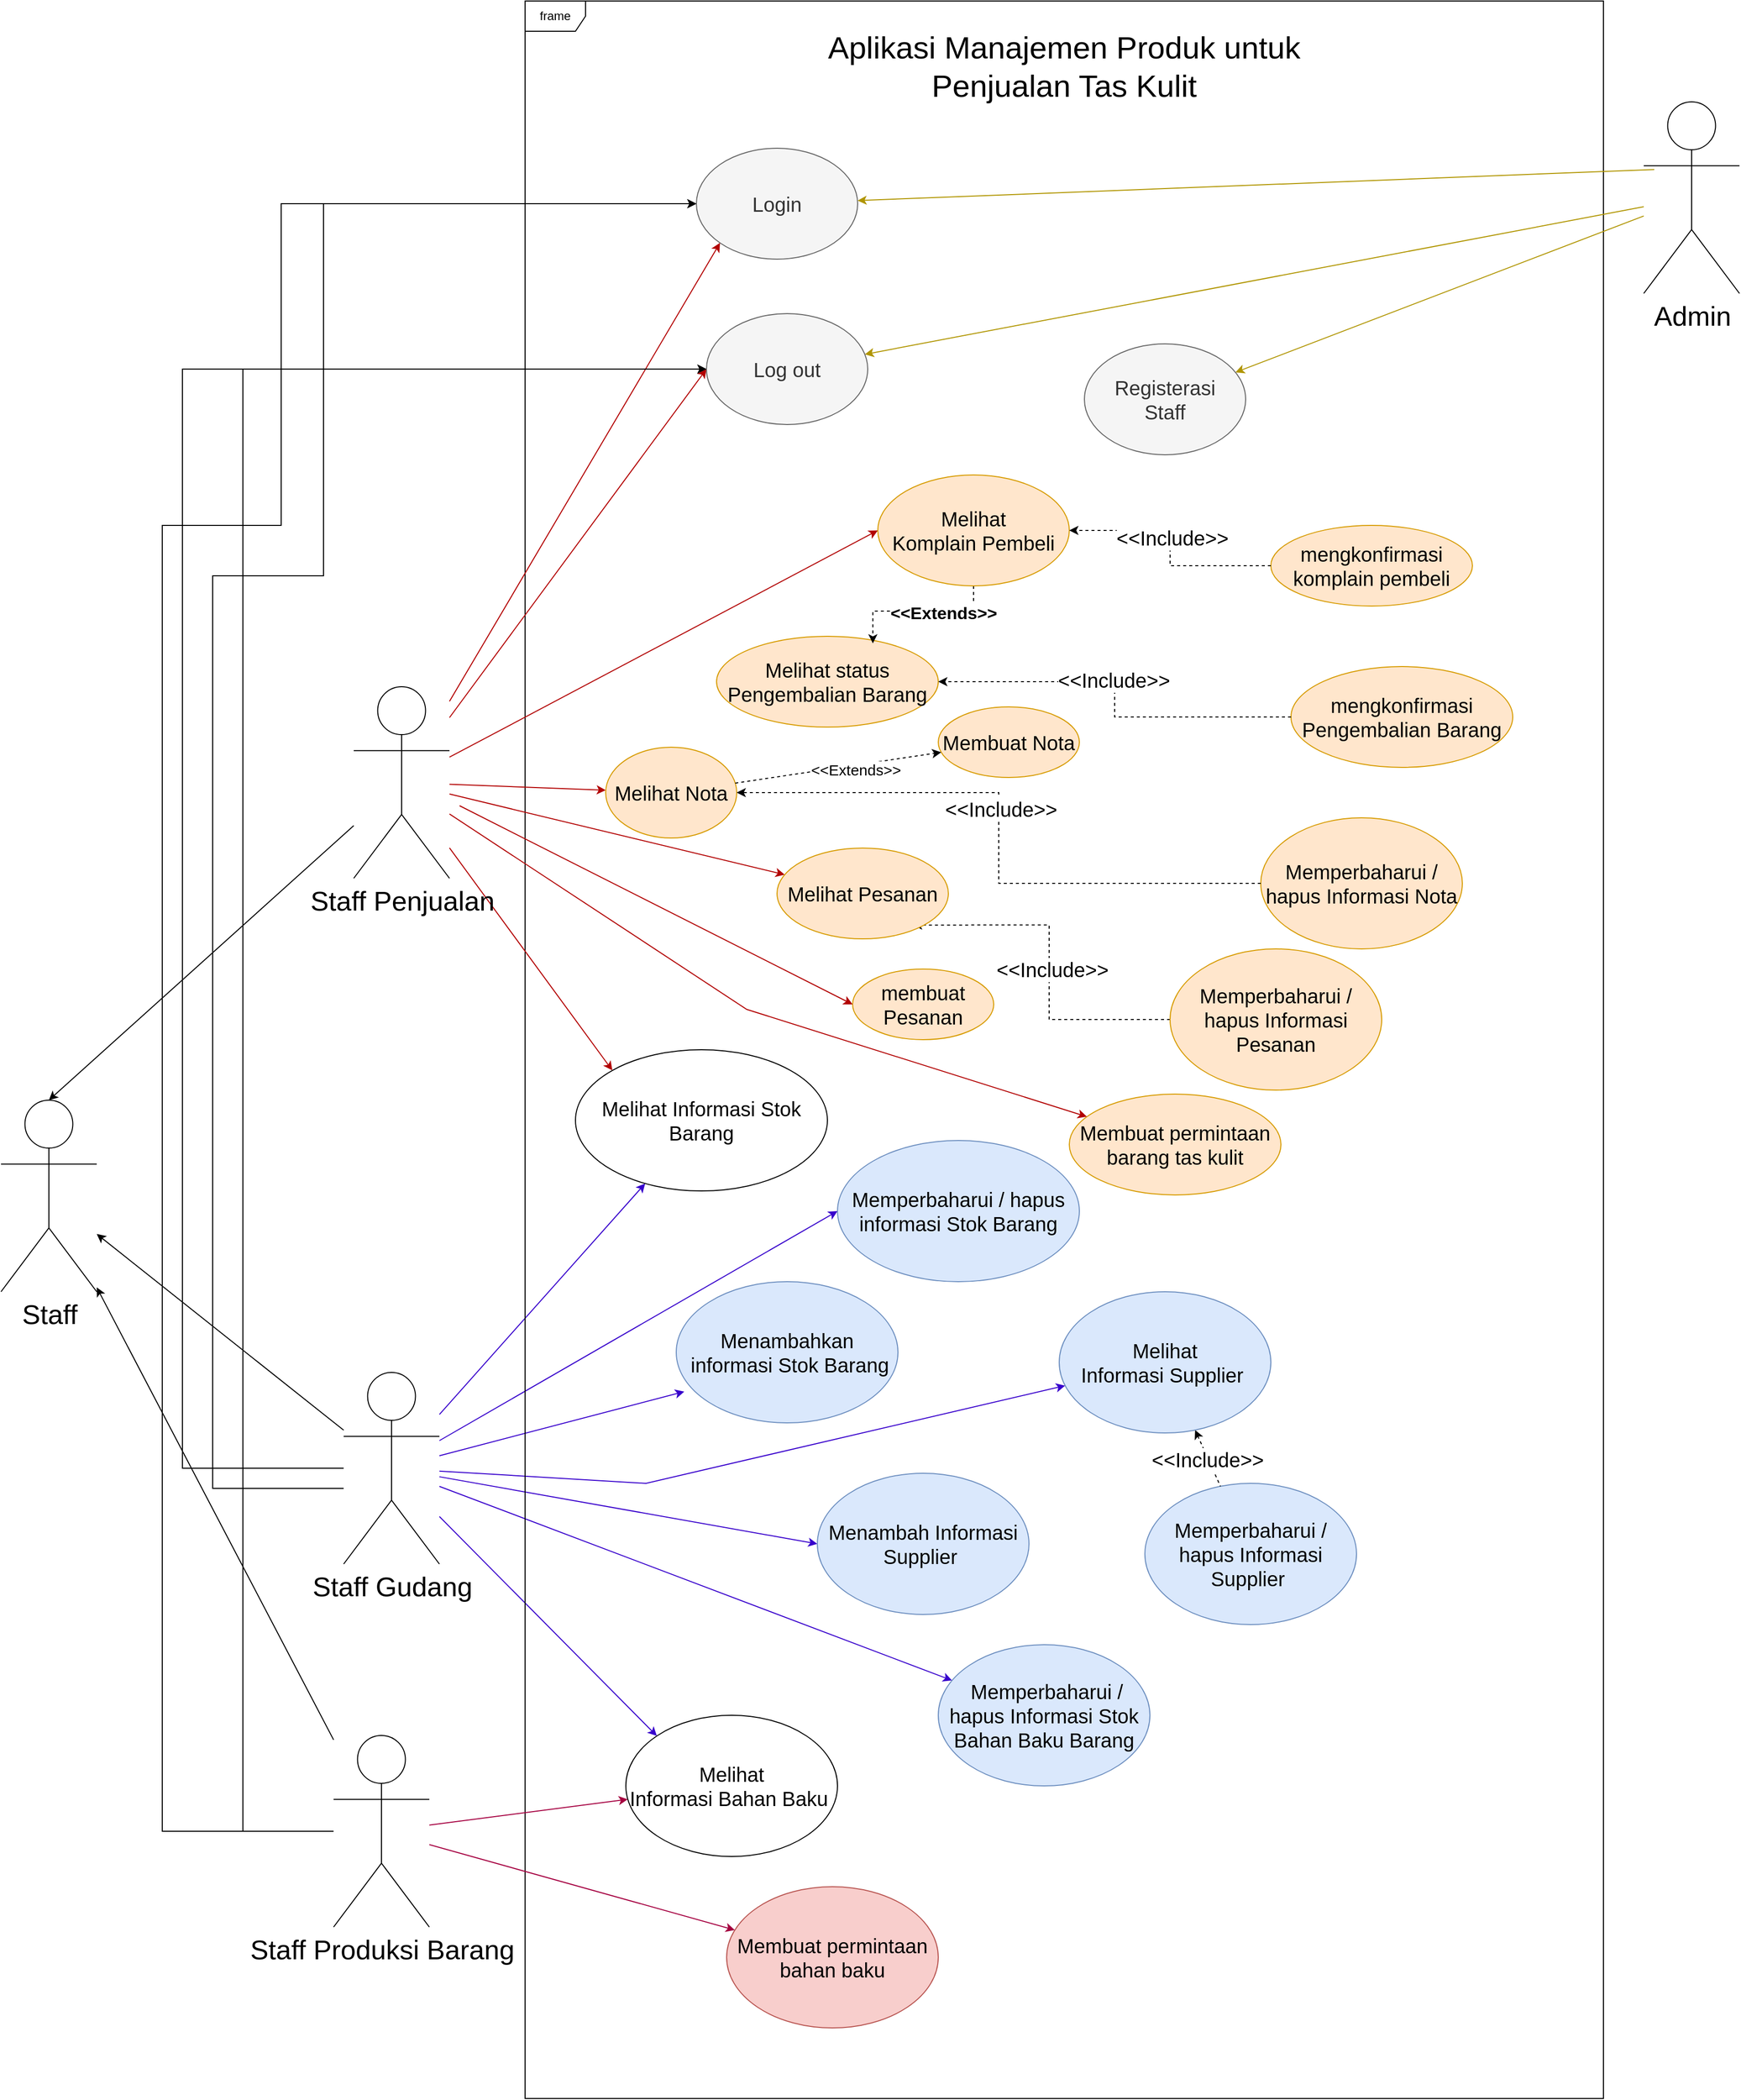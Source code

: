 <mxfile version="21.5.0" type="github">
  <diagram name="Page-1" id="xjvxwk_3kaTPLV7VPJxn">
    <mxGraphModel dx="1687" dy="1738" grid="1" gridSize="10" guides="1" tooltips="1" connect="1" arrows="1" fold="1" page="1" pageScale="1" pageWidth="1169" pageHeight="827" math="0" shadow="0">
      <root>
        <mxCell id="0" />
        <mxCell id="1" parent="0" />
        <mxCell id="IXw6Qi-PNi6ADlv29cn4-34" style="rounded=0;orthogonalLoop=1;jettySize=auto;html=1;fillColor=#6a00ff;strokeColor=#3700CC;" parent="1" source="IXw6Qi-PNi6ADlv29cn4-1" target="IXw6Qi-PNi6ADlv29cn4-30" edge="1">
          <mxGeometry relative="1" as="geometry">
            <Array as="points">
              <mxPoint x="760" y="710" />
            </Array>
          </mxGeometry>
        </mxCell>
        <mxCell id="IXw6Qi-PNi6ADlv29cn4-37" style="rounded=0;orthogonalLoop=1;jettySize=auto;html=1;entryX=0;entryY=0.5;entryDx=0;entryDy=0;fillColor=#6a00ff;strokeColor=#3700CC;" parent="1" source="IXw6Qi-PNi6ADlv29cn4-1" target="IXw6Qi-PNi6ADlv29cn4-35" edge="1">
          <mxGeometry relative="1" as="geometry" />
        </mxCell>
        <mxCell id="IXw6Qi-PNi6ADlv29cn4-61" style="edgeStyle=none;rounded=0;orthogonalLoop=1;jettySize=auto;html=1;fillColor=#6a00ff;strokeColor=#3700CC;" parent="1" source="IXw6Qi-PNi6ADlv29cn4-1" target="IXw6Qi-PNi6ADlv29cn4-49" edge="1">
          <mxGeometry relative="1" as="geometry" />
        </mxCell>
        <mxCell id="IXw6Qi-PNi6ADlv29cn4-66" style="edgeStyle=none;rounded=0;orthogonalLoop=1;jettySize=auto;html=1;entryX=0;entryY=0;entryDx=0;entryDy=0;fillColor=#6a00ff;strokeColor=#3700CC;" parent="1" source="IXw6Qi-PNi6ADlv29cn4-1" target="IXw6Qi-PNi6ADlv29cn4-50" edge="1">
          <mxGeometry relative="1" as="geometry" />
        </mxCell>
        <mxCell id="IXw6Qi-PNi6ADlv29cn4-67" style="edgeStyle=orthogonalEdgeStyle;rounded=0;orthogonalLoop=1;jettySize=auto;html=1;" parent="1" source="IXw6Qi-PNi6ADlv29cn4-1" target="IXw6Qi-PNi6ADlv29cn4-13" edge="1">
          <mxGeometry relative="1" as="geometry">
            <Array as="points">
              <mxPoint x="330" y="715" />
              <mxPoint x="330" y="-190" />
              <mxPoint x="440" y="-190" />
              <mxPoint x="440" y="-559" />
            </Array>
          </mxGeometry>
        </mxCell>
        <mxCell id="IXw6Qi-PNi6ADlv29cn4-69" style="edgeStyle=none;rounded=0;orthogonalLoop=1;jettySize=auto;html=1;entryX=0.036;entryY=0.779;entryDx=0;entryDy=0;fillColor=#6a00ff;strokeColor=#3700CC;entryPerimeter=0;" parent="1" source="IXw6Qi-PNi6ADlv29cn4-1" target="IXw6Qi-PNi6ADlv29cn4-68" edge="1">
          <mxGeometry relative="1" as="geometry" />
        </mxCell>
        <mxCell id="IXw6Qi-PNi6ADlv29cn4-82" style="edgeStyle=elbowEdgeStyle;rounded=0;orthogonalLoop=1;jettySize=auto;html=1;" parent="1" source="IXw6Qi-PNi6ADlv29cn4-1" target="IXw6Qi-PNi6ADlv29cn4-80" edge="1">
          <mxGeometry relative="1" as="geometry">
            <Array as="points">
              <mxPoint x="300" y="200" />
            </Array>
          </mxGeometry>
        </mxCell>
        <mxCell id="ZU9HFq3ehsjZUplSAfVW-4" style="rounded=0;orthogonalLoop=1;jettySize=auto;html=1;fillColor=#6a00ff;strokeColor=#3700CC;" parent="1" source="IXw6Qi-PNi6ADlv29cn4-1" target="IXw6Qi-PNi6ADlv29cn4-28" edge="1">
          <mxGeometry relative="1" as="geometry" />
        </mxCell>
        <mxCell id="ZU9HFq3ehsjZUplSAfVW-11" style="rounded=0;orthogonalLoop=1;jettySize=auto;html=1;entryX=0;entryY=0.5;entryDx=0;entryDy=0;fillColor=#6a00ff;strokeColor=#3700CC;" parent="1" source="IXw6Qi-PNi6ADlv29cn4-1" target="IXw6Qi-PNi6ADlv29cn4-25" edge="1">
          <mxGeometry relative="1" as="geometry" />
        </mxCell>
        <mxCell id="9e4sZm5anjRUrG5Lg-NS-45" style="rounded=0;orthogonalLoop=1;jettySize=auto;html=1;" parent="1" source="IXw6Qi-PNi6ADlv29cn4-1" target="9e4sZm5anjRUrG5Lg-NS-40" edge="1">
          <mxGeometry relative="1" as="geometry" />
        </mxCell>
        <mxCell id="IXw6Qi-PNi6ADlv29cn4-1" value="Staff Gudang" style="shape=umlActor;verticalLabelPosition=bottom;verticalAlign=top;html=1;fontSize=27;" parent="1" vertex="1">
          <mxGeometry x="460" y="600" width="95" height="190" as="geometry" />
        </mxCell>
        <mxCell id="IXw6Qi-PNi6ADlv29cn4-6" value="frame" style="shape=umlFrame;whiteSpace=wrap;html=1;pointerEvents=0;" parent="1" vertex="1">
          <mxGeometry x="640" y="-760" width="1070" height="2080" as="geometry" />
        </mxCell>
        <mxCell id="IXw6Qi-PNi6ADlv29cn4-13" value="Login" style="ellipse;whiteSpace=wrap;html=1;fontSize=20;fillColor=#f5f5f5;fontColor=#333333;strokeColor=#666666;" parent="1" vertex="1">
          <mxGeometry x="810" y="-614" width="160" height="110" as="geometry" />
        </mxCell>
        <mxCell id="IXw6Qi-PNi6ADlv29cn4-53" style="edgeStyle=none;rounded=0;orthogonalLoop=1;jettySize=auto;html=1;entryX=0;entryY=1;entryDx=0;entryDy=0;fillColor=#e51400;strokeColor=#B20000;" parent="1" source="IXw6Qi-PNi6ADlv29cn4-23" target="IXw6Qi-PNi6ADlv29cn4-13" edge="1">
          <mxGeometry relative="1" as="geometry" />
        </mxCell>
        <mxCell id="IXw6Qi-PNi6ADlv29cn4-64" style="edgeStyle=none;rounded=0;orthogonalLoop=1;jettySize=auto;html=1;entryX=0;entryY=0;entryDx=0;entryDy=0;fillColor=#e51400;strokeColor=#B20000;" parent="1" source="IXw6Qi-PNi6ADlv29cn4-23" target="IXw6Qi-PNi6ADlv29cn4-49" edge="1">
          <mxGeometry relative="1" as="geometry" />
        </mxCell>
        <mxCell id="IXw6Qi-PNi6ADlv29cn4-74" style="edgeStyle=none;rounded=0;orthogonalLoop=1;jettySize=auto;html=1;entryX=0;entryY=0.5;entryDx=0;entryDy=0;fillColor=#e51400;strokeColor=#B20000;" parent="1" source="IXw6Qi-PNi6ADlv29cn4-23" target="IXw6Qi-PNi6ADlv29cn4-73" edge="1">
          <mxGeometry relative="1" as="geometry" />
        </mxCell>
        <mxCell id="IXw6Qi-PNi6ADlv29cn4-76" style="edgeStyle=none;rounded=0;orthogonalLoop=1;jettySize=auto;html=1;fillColor=#e51400;strokeColor=#B20000;" parent="1" source="IXw6Qi-PNi6ADlv29cn4-23" target="IXw6Qi-PNi6ADlv29cn4-71" edge="1">
          <mxGeometry relative="1" as="geometry" />
        </mxCell>
        <mxCell id="IXw6Qi-PNi6ADlv29cn4-77" style="edgeStyle=none;rounded=0;orthogonalLoop=1;jettySize=auto;html=1;fillColor=#e51400;strokeColor=#B20000;" parent="1" source="IXw6Qi-PNi6ADlv29cn4-23" target="IXw6Qi-PNi6ADlv29cn4-70" edge="1">
          <mxGeometry relative="1" as="geometry" />
        </mxCell>
        <mxCell id="IXw6Qi-PNi6ADlv29cn4-81" style="edgeStyle=none;rounded=0;orthogonalLoop=1;jettySize=auto;html=1;entryX=0;entryY=0.5;entryDx=0;entryDy=0;fillColor=#e51400;strokeColor=#B20000;" parent="1" source="IXw6Qi-PNi6ADlv29cn4-23" target="IXw6Qi-PNi6ADlv29cn4-80" edge="1">
          <mxGeometry relative="1" as="geometry" />
        </mxCell>
        <mxCell id="9e4sZm5anjRUrG5Lg-NS-44" style="rounded=0;orthogonalLoop=1;jettySize=auto;html=1;entryX=0.5;entryY=0;entryDx=0;entryDy=0;entryPerimeter=0;" parent="1" source="IXw6Qi-PNi6ADlv29cn4-23" target="9e4sZm5anjRUrG5Lg-NS-40" edge="1">
          <mxGeometry relative="1" as="geometry" />
        </mxCell>
        <mxCell id="IXw6Qi-PNi6ADlv29cn4-23" value="Staff Penjualan" style="shape=umlActor;verticalLabelPosition=bottom;verticalAlign=top;html=1;fontSize=27;" parent="1" vertex="1">
          <mxGeometry x="470" y="-80" width="95" height="190" as="geometry" />
        </mxCell>
        <mxCell id="IXw6Qi-PNi6ADlv29cn4-55" style="edgeStyle=orthogonalEdgeStyle;rounded=0;orthogonalLoop=1;jettySize=auto;html=1;" parent="1" source="IXw6Qi-PNi6ADlv29cn4-24" target="IXw6Qi-PNi6ADlv29cn4-13" edge="1">
          <mxGeometry relative="1" as="geometry">
            <Array as="points">
              <mxPoint x="280" y="1055" />
              <mxPoint x="280" y="-240" />
              <mxPoint x="398" y="-240" />
              <mxPoint x="398" y="-559" />
            </Array>
          </mxGeometry>
        </mxCell>
        <mxCell id="IXw6Qi-PNi6ADlv29cn4-65" style="edgeStyle=none;rounded=0;orthogonalLoop=1;jettySize=auto;html=1;fillColor=#d80073;strokeColor=#A50040;" parent="1" source="IXw6Qi-PNi6ADlv29cn4-24" target="IXw6Qi-PNi6ADlv29cn4-50" edge="1">
          <mxGeometry relative="1" as="geometry" />
        </mxCell>
        <mxCell id="IXw6Qi-PNi6ADlv29cn4-83" style="edgeStyle=elbowEdgeStyle;rounded=0;orthogonalLoop=1;jettySize=auto;html=1;" parent="1" source="IXw6Qi-PNi6ADlv29cn4-24" target="IXw6Qi-PNi6ADlv29cn4-80" edge="1">
          <mxGeometry relative="1" as="geometry">
            <Array as="points">
              <mxPoint x="360" y="370" />
            </Array>
          </mxGeometry>
        </mxCell>
        <mxCell id="9e4sZm5anjRUrG5Lg-NS-46" style="rounded=0;orthogonalLoop=1;jettySize=auto;html=1;" parent="1" source="IXw6Qi-PNi6ADlv29cn4-24" target="9e4sZm5anjRUrG5Lg-NS-40" edge="1">
          <mxGeometry relative="1" as="geometry" />
        </mxCell>
        <mxCell id="IXw6Qi-PNi6ADlv29cn4-24" value="Staff Produksi Barang" style="shape=umlActor;verticalLabelPosition=bottom;verticalAlign=top;html=1;fontSize=27;" parent="1" vertex="1">
          <mxGeometry x="450" y="960" width="95" height="190" as="geometry" />
        </mxCell>
        <mxCell id="IXw6Qi-PNi6ADlv29cn4-25" value="Memperbaharui&amp;nbsp;/ hapus informasi Stok Barang" style="ellipse;whiteSpace=wrap;html=1;fontSize=20;fillColor=#dae8fc;strokeColor=#6c8ebf;" parent="1" vertex="1">
          <mxGeometry x="950" y="370" width="240" height="140" as="geometry" />
        </mxCell>
        <mxCell id="IXw6Qi-PNi6ADlv29cn4-27" value="Aplikasi Manajemen Produk untuk Penjualan Tas Kulit" style="text;html=1;strokeColor=none;fillColor=none;align=center;verticalAlign=middle;whiteSpace=wrap;rounded=0;fontSize=31;" parent="1" vertex="1">
          <mxGeometry x="910" y="-710" width="530" height="30" as="geometry" />
        </mxCell>
        <mxCell id="IXw6Qi-PNi6ADlv29cn4-28" value="&amp;nbsp;Memperbaharui&amp;nbsp;/ hapus Informasi Stok Bahan Baku Barang" style="ellipse;whiteSpace=wrap;html=1;fontSize=20;fillColor=#dae8fc;strokeColor=#6c8ebf;" parent="1" vertex="1">
          <mxGeometry x="1050" y="870" width="210" height="140" as="geometry" />
        </mxCell>
        <mxCell id="IXw6Qi-PNi6ADlv29cn4-29" value="Memperbaharui / hapus Informasi Supplier&amp;nbsp;" style="ellipse;whiteSpace=wrap;html=1;fontSize=20;fillColor=#dae8fc;strokeColor=#6c8ebf;" parent="1" vertex="1">
          <mxGeometry x="1255" y="710" width="210" height="140" as="geometry" />
        </mxCell>
        <mxCell id="IXw6Qi-PNi6ADlv29cn4-43" value="&lt;font style=&quot;font-size: 20px;&quot;&gt;&amp;lt;&amp;lt;Include&amp;gt;&amp;gt;&lt;/font&gt;" style="edgeStyle=none;rounded=0;orthogonalLoop=1;jettySize=auto;html=1;dashed=1;endArrow=none;endFill=0;startArrow=classic;startFill=1;" parent="1" source="IXw6Qi-PNi6ADlv29cn4-30" target="IXw6Qi-PNi6ADlv29cn4-29" edge="1">
          <mxGeometry x="-0.01" y="-2" relative="1" as="geometry">
            <Array as="points" />
            <mxPoint x="1" as="offset" />
          </mxGeometry>
        </mxCell>
        <mxCell id="IXw6Qi-PNi6ADlv29cn4-30" value="Melihat&lt;br&gt;Informasi Supplier&amp;nbsp;" style="ellipse;whiteSpace=wrap;html=1;fontSize=20;fillColor=#dae8fc;strokeColor=#6c8ebf;" parent="1" vertex="1">
          <mxGeometry x="1170" y="520" width="210" height="140" as="geometry" />
        </mxCell>
        <mxCell id="IXw6Qi-PNi6ADlv29cn4-49" value="Melihat Informasi Stok Barang" style="ellipse;whiteSpace=wrap;html=1;fontSize=20;" parent="1" vertex="1">
          <mxGeometry x="690" y="280" width="250" height="140" as="geometry" />
        </mxCell>
        <mxCell id="IXw6Qi-PNi6ADlv29cn4-50" value="Melihat&lt;br&gt;Informasi Bahan Baku&amp;nbsp;" style="ellipse;whiteSpace=wrap;html=1;fontSize=20;" parent="1" vertex="1">
          <mxGeometry x="740" y="940" width="210" height="140" as="geometry" />
        </mxCell>
        <mxCell id="IXw6Qi-PNi6ADlv29cn4-79" style="edgeStyle=none;rounded=0;orthogonalLoop=1;jettySize=auto;html=1;fillColor=#e3c800;strokeColor=#B09500;" parent="1" source="IXw6Qi-PNi6ADlv29cn4-56" target="IXw6Qi-PNi6ADlv29cn4-78" edge="1">
          <mxGeometry relative="1" as="geometry" />
        </mxCell>
        <mxCell id="ZU9HFq3ehsjZUplSAfVW-8" style="rounded=0;orthogonalLoop=1;jettySize=auto;html=1;fillColor=#e3c800;strokeColor=#B09500;" parent="1" source="IXw6Qi-PNi6ADlv29cn4-56" target="IXw6Qi-PNi6ADlv29cn4-80" edge="1">
          <mxGeometry relative="1" as="geometry" />
        </mxCell>
        <mxCell id="IXw6Qi-PNi6ADlv29cn4-56" value="Admin" style="shape=umlActor;verticalLabelPosition=bottom;verticalAlign=top;html=1;fontSize=27;" parent="1" vertex="1">
          <mxGeometry x="1750" y="-660" width="95" height="190" as="geometry" />
        </mxCell>
        <mxCell id="IXw6Qi-PNi6ADlv29cn4-68" value="Menambahkan&lt;br&gt;&amp;nbsp;informasi Stok Barang" style="ellipse;whiteSpace=wrap;html=1;fontSize=20;fillColor=#dae8fc;strokeColor=#6c8ebf;" parent="1" vertex="1">
          <mxGeometry x="790" y="510" width="220" height="140" as="geometry" />
        </mxCell>
        <mxCell id="IXw6Qi-PNi6ADlv29cn4-71" value="Melihat Nota" style="ellipse;whiteSpace=wrap;html=1;fontSize=20;fillColor=#ffe6cc;strokeColor=#d79b00;" parent="1" vertex="1">
          <mxGeometry x="720" y="-20" width="130" height="90" as="geometry" />
        </mxCell>
        <mxCell id="IXw6Qi-PNi6ADlv29cn4-72" value="Melihat status Pengembalian Barang" style="ellipse;whiteSpace=wrap;html=1;fontSize=20;fillColor=#ffe6cc;strokeColor=#d79b00;" parent="1" vertex="1">
          <mxGeometry x="830" y="-130" width="220" height="90" as="geometry" />
        </mxCell>
        <mxCell id="sp5UHCxgLKAjH49ryfdU-2" style="edgeStyle=orthogonalEdgeStyle;rounded=0;orthogonalLoop=1;jettySize=auto;html=1;entryX=0.705;entryY=0.078;entryDx=0;entryDy=0;entryPerimeter=0;dashed=1;" edge="1" parent="1" source="IXw6Qi-PNi6ADlv29cn4-73" target="IXw6Qi-PNi6ADlv29cn4-72">
          <mxGeometry relative="1" as="geometry" />
        </mxCell>
        <mxCell id="sp5UHCxgLKAjH49ryfdU-3" value="&amp;lt;&amp;lt;Extends&amp;gt;&amp;gt;" style="edgeLabel;html=1;align=center;verticalAlign=middle;resizable=0;points=[];fontStyle=1;fontSize=17;" vertex="1" connectable="0" parent="sp5UHCxgLKAjH49ryfdU-2">
          <mxGeometry x="-0.299" y="3" relative="1" as="geometry">
            <mxPoint as="offset" />
          </mxGeometry>
        </mxCell>
        <mxCell id="IXw6Qi-PNi6ADlv29cn4-73" value="Melihat &lt;br&gt;Komplain Pembeli" style="ellipse;whiteSpace=wrap;html=1;fontSize=20;fillColor=#ffe6cc;strokeColor=#d79b00;" parent="1" vertex="1">
          <mxGeometry x="990" y="-290" width="190" height="110" as="geometry" />
        </mxCell>
        <mxCell id="IXw6Qi-PNi6ADlv29cn4-78" value="Registerasi &lt;br&gt;Staff" style="ellipse;whiteSpace=wrap;html=1;fontSize=20;fillColor=#f5f5f5;fontColor=#333333;strokeColor=#666666;" parent="1" vertex="1">
          <mxGeometry x="1195" y="-420" width="160" height="110" as="geometry" />
        </mxCell>
        <mxCell id="IXw6Qi-PNi6ADlv29cn4-80" value="Log out" style="ellipse;whiteSpace=wrap;html=1;fontSize=20;fillColor=#f5f5f5;fontColor=#333333;strokeColor=#666666;" parent="1" vertex="1">
          <mxGeometry x="820" y="-450" width="160" height="110" as="geometry" />
        </mxCell>
        <mxCell id="ZU9HFq3ehsjZUplSAfVW-5" style="edgeStyle=none;rounded=0;orthogonalLoop=1;jettySize=auto;html=1;exitX=0.11;exitY=0.353;exitDx=0;exitDy=0;exitPerimeter=0;fillColor=#e3c800;strokeColor=#B09500;" parent="1" source="IXw6Qi-PNi6ADlv29cn4-56" target="IXw6Qi-PNi6ADlv29cn4-13" edge="1">
          <mxGeometry relative="1" as="geometry">
            <mxPoint x="2010" y="-559" as="sourcePoint" />
            <mxPoint x="1562" y="-409" as="targetPoint" />
          </mxGeometry>
        </mxCell>
        <mxCell id="9e4sZm5anjRUrG5Lg-NS-4" style="edgeStyle=orthogonalEdgeStyle;rounded=0;orthogonalLoop=1;jettySize=auto;html=1;entryX=0.794;entryY=0.848;entryDx=0;entryDy=0;entryPerimeter=0;dashed=1;" parent="1" source="9e4sZm5anjRUrG5Lg-NS-1" target="IXw6Qi-PNi6ADlv29cn4-70" edge="1">
          <mxGeometry relative="1" as="geometry">
            <Array as="points">
              <mxPoint x="1160" y="250" />
              <mxPoint x="1160" y="156" />
            </Array>
          </mxGeometry>
        </mxCell>
        <mxCell id="9e4sZm5anjRUrG5Lg-NS-5" value="&amp;lt;&amp;lt;Include&amp;gt;&amp;gt;" style="edgeLabel;html=1;align=center;verticalAlign=middle;resizable=0;points=[];fontSize=20;" parent="9e4sZm5anjRUrG5Lg-NS-4" vertex="1" connectable="0">
          <mxGeometry x="0.095" y="-2" relative="1" as="geometry">
            <mxPoint x="1" y="21" as="offset" />
          </mxGeometry>
        </mxCell>
        <mxCell id="9e4sZm5anjRUrG5Lg-NS-1" value="Memperbaharui / hapus Informasi Pesanan " style="ellipse;whiteSpace=wrap;html=1;fontSize=20;fillColor=#ffe6cc;strokeColor=#d79b00;" parent="1" vertex="1">
          <mxGeometry x="1280" y="180" width="210" height="140" as="geometry" />
        </mxCell>
        <mxCell id="9e4sZm5anjRUrG5Lg-NS-6" value="Memperbaharui / hapus Informasi Nota " style="ellipse;whiteSpace=wrap;html=1;fontSize=20;fillColor=#ffe6cc;strokeColor=#d79b00;" parent="1" vertex="1">
          <mxGeometry x="1370" y="50" width="200" height="130" as="geometry" />
        </mxCell>
        <mxCell id="9e4sZm5anjRUrG5Lg-NS-8" style="edgeStyle=orthogonalEdgeStyle;rounded=0;orthogonalLoop=1;jettySize=auto;html=1;dashed=1;exitX=0;exitY=0.5;exitDx=0;exitDy=0;" parent="1" source="9e4sZm5anjRUrG5Lg-NS-6" target="IXw6Qi-PNi6ADlv29cn4-71" edge="1">
          <mxGeometry relative="1" as="geometry">
            <mxPoint x="1337.5" y="-18.25" as="sourcePoint" />
            <mxPoint x="1182.5" y="-82.25" as="targetPoint" />
          </mxGeometry>
        </mxCell>
        <mxCell id="9e4sZm5anjRUrG5Lg-NS-9" value="&amp;lt;&amp;lt;Include&amp;gt;&amp;gt;" style="edgeLabel;html=1;align=center;verticalAlign=middle;resizable=0;points=[];fontSize=20;" parent="9e4sZm5anjRUrG5Lg-NS-8" vertex="1" connectable="0">
          <mxGeometry x="0.095" y="-2" relative="1" as="geometry">
            <mxPoint as="offset" />
          </mxGeometry>
        </mxCell>
        <mxCell id="9e4sZm5anjRUrG5Lg-NS-10" value="mengkonfirmasi komplain pembeli" style="ellipse;whiteSpace=wrap;html=1;fontSize=20;fillColor=#ffe6cc;strokeColor=#d79b00;" parent="1" vertex="1">
          <mxGeometry x="1380" y="-240" width="200" height="80" as="geometry" />
        </mxCell>
        <mxCell id="9e4sZm5anjRUrG5Lg-NS-11" style="edgeStyle=orthogonalEdgeStyle;rounded=0;orthogonalLoop=1;jettySize=auto;html=1;dashed=1;" parent="1" source="9e4sZm5anjRUrG5Lg-NS-10" target="IXw6Qi-PNi6ADlv29cn4-73" edge="1">
          <mxGeometry relative="1" as="geometry">
            <mxPoint x="1210" y="135" as="sourcePoint" />
            <mxPoint x="1070" y="90" as="targetPoint" />
          </mxGeometry>
        </mxCell>
        <mxCell id="9e4sZm5anjRUrG5Lg-NS-12" value="&amp;lt;&amp;lt;Include&amp;gt;&amp;gt;" style="edgeLabel;html=1;align=center;verticalAlign=middle;resizable=0;points=[];fontSize=20;" parent="9e4sZm5anjRUrG5Lg-NS-11" vertex="1" connectable="0">
          <mxGeometry x="0.095" y="-2" relative="1" as="geometry">
            <mxPoint as="offset" />
          </mxGeometry>
        </mxCell>
        <mxCell id="9e4sZm5anjRUrG5Lg-NS-15" value="mengkonfirmasi Pengembalian Barang" style="ellipse;whiteSpace=wrap;html=1;fontSize=20;fillColor=#ffe6cc;strokeColor=#d79b00;" parent="1" vertex="1">
          <mxGeometry x="1400" y="-100" width="220" height="100" as="geometry" />
        </mxCell>
        <mxCell id="9e4sZm5anjRUrG5Lg-NS-17" style="edgeStyle=orthogonalEdgeStyle;rounded=0;orthogonalLoop=1;jettySize=auto;html=1;dashed=1;" parent="1" source="9e4sZm5anjRUrG5Lg-NS-15" target="IXw6Qi-PNi6ADlv29cn4-72" edge="1">
          <mxGeometry relative="1" as="geometry">
            <mxPoint x="1270" y="-185" as="sourcePoint" />
            <mxPoint x="1150" y="-215" as="targetPoint" />
          </mxGeometry>
        </mxCell>
        <mxCell id="9e4sZm5anjRUrG5Lg-NS-18" value="&amp;lt;&amp;lt;Include&amp;gt;&amp;gt;" style="edgeLabel;html=1;align=center;verticalAlign=middle;resizable=0;points=[];fontSize=20;" parent="9e4sZm5anjRUrG5Lg-NS-17" vertex="1" connectable="0">
          <mxGeometry x="0.095" y="-2" relative="1" as="geometry">
            <mxPoint as="offset" />
          </mxGeometry>
        </mxCell>
        <mxCell id="IXw6Qi-PNi6ADlv29cn4-35" value="Menambah Informasi Supplier&amp;nbsp;" style="ellipse;whiteSpace=wrap;html=1;fontSize=20;fillColor=#dae8fc;strokeColor=#6c8ebf;" parent="1" vertex="1">
          <mxGeometry x="930" y="700" width="210" height="140" as="geometry" />
        </mxCell>
        <mxCell id="9e4sZm5anjRUrG5Lg-NS-21" style="edgeStyle=orthogonalEdgeStyle;rounded=0;orthogonalLoop=1;jettySize=auto;html=1;exitX=0.5;exitY=1;exitDx=0;exitDy=0;" parent="1" source="IXw6Qi-PNi6ADlv29cn4-27" target="IXw6Qi-PNi6ADlv29cn4-27" edge="1">
          <mxGeometry relative="1" as="geometry" />
        </mxCell>
        <mxCell id="9e4sZm5anjRUrG5Lg-NS-27" value="Membuat permintaan bahan baku" style="ellipse;whiteSpace=wrap;html=1;fontSize=20;fillColor=#f8cecc;strokeColor=#b85450;" parent="1" vertex="1">
          <mxGeometry x="840" y="1110" width="210" height="140" as="geometry" />
        </mxCell>
        <mxCell id="9e4sZm5anjRUrG5Lg-NS-29" style="edgeStyle=none;rounded=0;orthogonalLoop=1;jettySize=auto;html=1;fillColor=#d80073;strokeColor=#A50040;" parent="1" source="IXw6Qi-PNi6ADlv29cn4-24" target="9e4sZm5anjRUrG5Lg-NS-27" edge="1">
          <mxGeometry relative="1" as="geometry">
            <mxPoint x="445" y="1123" as="sourcePoint" />
            <mxPoint x="757" y="1045" as="targetPoint" />
          </mxGeometry>
        </mxCell>
        <mxCell id="9e4sZm5anjRUrG5Lg-NS-30" value="&lt;div&gt;Membuat permintaan barang tas kulit&lt;/div&gt;" style="ellipse;whiteSpace=wrap;html=1;fontSize=20;fillColor=#ffe6cc;strokeColor=#d79b00;" parent="1" vertex="1">
          <mxGeometry x="1180" y="324" width="210" height="100" as="geometry" />
        </mxCell>
        <mxCell id="9e4sZm5anjRUrG5Lg-NS-33" value="" style="edgeStyle=none;rounded=0;orthogonalLoop=1;jettySize=auto;html=1;fillColor=#e51400;strokeColor=#B20000;" parent="1" source="IXw6Qi-PNi6ADlv29cn4-23" target="9e4sZm5anjRUrG5Lg-NS-30" edge="1">
          <mxGeometry relative="1" as="geometry">
            <mxPoint x="565" y="39" as="sourcePoint" />
            <mxPoint x="1262" y="384" as="targetPoint" />
            <Array as="points">
              <mxPoint x="860" y="240" />
            </Array>
          </mxGeometry>
        </mxCell>
        <mxCell id="IXw6Qi-PNi6ADlv29cn4-70" value="Melihat Pesanan" style="ellipse;whiteSpace=wrap;html=1;fontSize=20;fillColor=#ffe6cc;strokeColor=#d79b00;" parent="1" vertex="1">
          <mxGeometry x="890" y="80" width="170" height="90" as="geometry" />
        </mxCell>
        <mxCell id="9e4sZm5anjRUrG5Lg-NS-34" value="Membuat Nota" style="ellipse;whiteSpace=wrap;html=1;fontSize=20;fillColor=#ffe6cc;strokeColor=#d79b00;" parent="1" vertex="1">
          <mxGeometry x="1050" y="-60" width="140" height="70" as="geometry" />
        </mxCell>
        <mxCell id="9e4sZm5anjRUrG5Lg-NS-37" value="membuat Pesanan" style="ellipse;whiteSpace=wrap;html=1;fontSize=20;fillColor=#ffe6cc;strokeColor=#d79b00;" parent="1" vertex="1">
          <mxGeometry x="965" y="200" width="140" height="70" as="geometry" />
        </mxCell>
        <mxCell id="9e4sZm5anjRUrG5Lg-NS-39" style="edgeStyle=none;rounded=0;orthogonalLoop=1;jettySize=auto;html=1;fillColor=#e51400;strokeColor=#B20000;entryX=0;entryY=0.5;entryDx=0;entryDy=0;" parent="1" target="9e4sZm5anjRUrG5Lg-NS-37" edge="1">
          <mxGeometry relative="1" as="geometry">
            <mxPoint x="575" y="38" as="sourcePoint" />
            <mxPoint x="880" y="124" as="targetPoint" />
          </mxGeometry>
        </mxCell>
        <mxCell id="9e4sZm5anjRUrG5Lg-NS-40" value="Staff" style="shape=umlActor;verticalLabelPosition=bottom;verticalAlign=top;html=1;fontSize=27;" parent="1" vertex="1">
          <mxGeometry x="120" y="330" width="95" height="190" as="geometry" />
        </mxCell>
        <mxCell id="sp5UHCxgLKAjH49ryfdU-7" value="" style="endArrow=classic;dashed=1;html=1;rounded=0;endFill=1;" edge="1" parent="1" source="IXw6Qi-PNi6ADlv29cn4-71" target="9e4sZm5anjRUrG5Lg-NS-34">
          <mxGeometry width="50" height="50" relative="1" as="geometry">
            <mxPoint x="1070" y="-20" as="sourcePoint" />
            <mxPoint x="1120" y="-70" as="targetPoint" />
          </mxGeometry>
        </mxCell>
        <mxCell id="sp5UHCxgLKAjH49ryfdU-8" value="&amp;lt;&amp;lt;Extends&amp;gt;&amp;gt;" style="edgeLabel;html=1;align=center;verticalAlign=middle;resizable=0;points=[];fontSize=15;" vertex="1" connectable="0" parent="sp5UHCxgLKAjH49ryfdU-7">
          <mxGeometry x="0.155" y="-4" relative="1" as="geometry">
            <mxPoint as="offset" />
          </mxGeometry>
        </mxCell>
      </root>
    </mxGraphModel>
  </diagram>
</mxfile>
